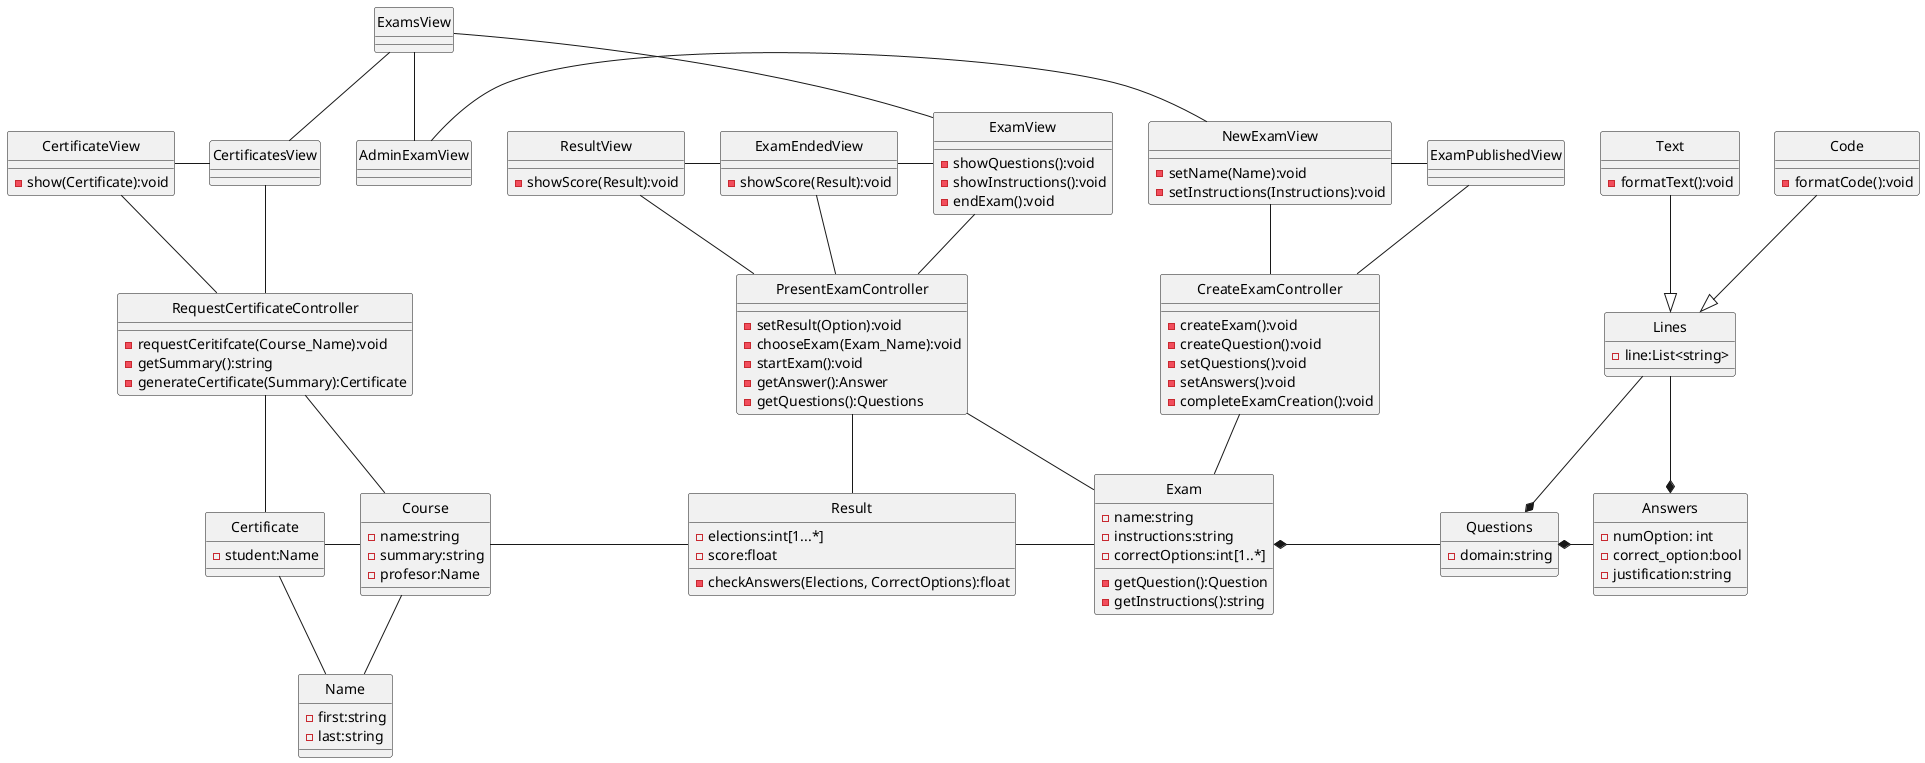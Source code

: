 @startuml Design-ClassDiagram
skinparam style strictuml

class ExamsView {
}
class ExamView {
__
-showQuestions():void
-showInstructions():void
-endExam():void
}
class ExamEndedView{
__
-showScore(Result):void
}
class CertificatesView
class CertificateView{
-show(Certificate):void
}
class ResultView{
__
-showScore(Result):void
}

class NewExamView {
-setName(Name):void
-setInstructions(Instructions):void
}

class ExamPublishedView
class AdminExamView

class CreateExamController{
__
-createExam():void
-createQuestion():void
-setQuestions():void
-setAnswers():void
-completeExamCreation():void
}

class PresentExamController {
__
-setResult(Option):void
-chooseExam(Exam_Name):void
-startExam():void
-getAnswer():Answer
-getQuestions():Questions
}

class RequestCertificateController {
__
-requestCeritifcate(Course_Name):void
-getSummary():string
-generateCertificate(Summary):Certificate
}

class Questions{
-domain:string
}
class Answers {
-numOption: int
-correct_option:bool
-justification:string
}
class Exam {
-name:string
-instructions:string
-correctOptions:int[1..*]
__
-getQuestion():Question
-getInstructions():string
}
class Result {
-elections:int[1...*]
-score:float
__
-checkAnswers(Elections, CorrectOptions):float
}

class Certificate {
-student:Name
}

class Name {
    -first:string
    -last:string
}

class Course{
-name:string
-summary:string
-profesor:Name
}

class Lines {
    -line:List<string>
}

class Text {
    -formatText():void
}

class Code {
    -formatCode():void
}

CreateExamController -u- NewExamView
CreateExamController -u- ExamPublishedView

RequestCertificateController -u- CertificatesView
RequestCertificateController -u- CertificateView

PresentExamController -u- ExamView
PresentExamController -u- ResultView
PresentExamController -u- ExamEndedView

CreateExamController -- Exam
PresentExamController -- Exam
PresentExamController -- Result

RequestCertificateController -- Certificate

RequestCertificateController -- Course


ExamsView -- AdminExamView
ExamsView -- CertificatesView
ExamsView -- ExamView
NewExamView -r- ExamPublishedView
AdminExamView -r- NewExamView

ExamEndedView -l- ResultView
ExamView -l- ExamEndedView

CertificatesView -l- CertificateView

Questions *-r- Answers
Exam *-r- Questions

Lines <|-u- Code
Lines <|-u- Text

Lines --* Answers
Lines --* Questions

Exam -l- Result
Result -l- Course
Course -l- Certificate
Name -u- Certificate
Name -u- Course
@enduml